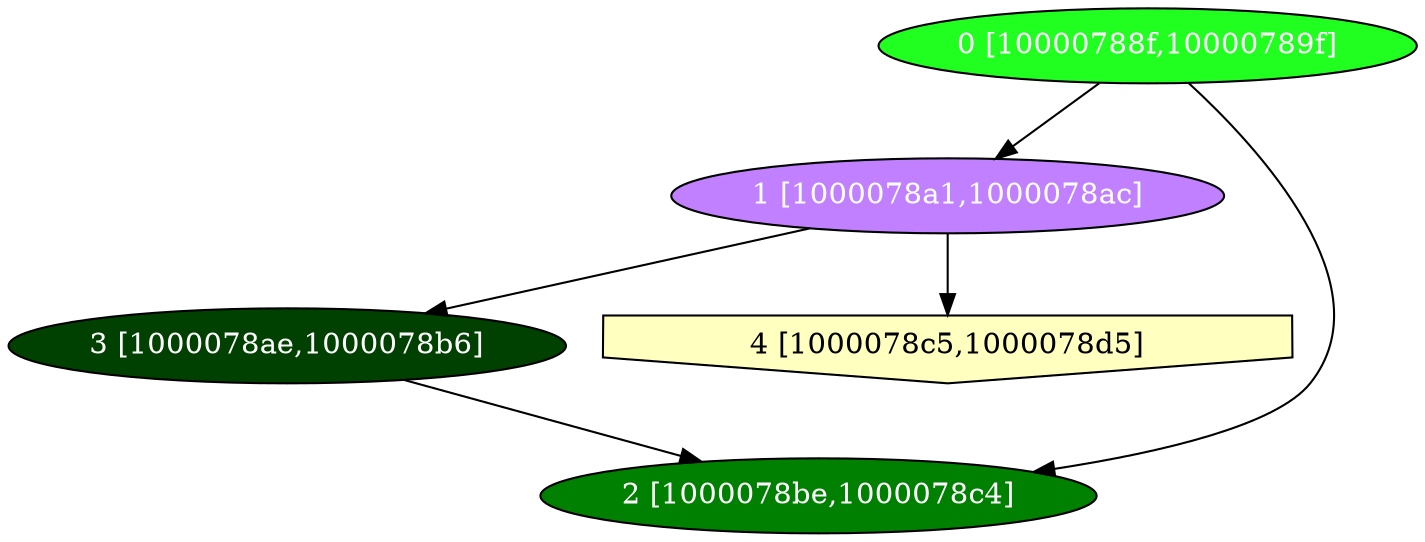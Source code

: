 diGraph tar{
	tar_0  [style=filled fillcolor="#20FF20" fontcolor="#ffffff" shape=oval label="0 [10000788f,10000789f]"]
	tar_1  [style=filled fillcolor="#C080FF" fontcolor="#ffffff" shape=oval label="1 [1000078a1,1000078ac]"]
	tar_2  [style=filled fillcolor="#008000" fontcolor="#ffffff" shape=oval label="2 [1000078be,1000078c4]"]
	tar_3  [style=filled fillcolor="#004000" fontcolor="#ffffff" shape=oval label="3 [1000078ae,1000078b6]"]
	tar_4  [style=filled fillcolor="#FFFFC0" fontcolor="#000000" shape=invhouse label="4 [1000078c5,1000078d5]"]

	tar_0 -> tar_1
	tar_0 -> tar_2
	tar_1 -> tar_3
	tar_1 -> tar_4
	tar_3 -> tar_2
}